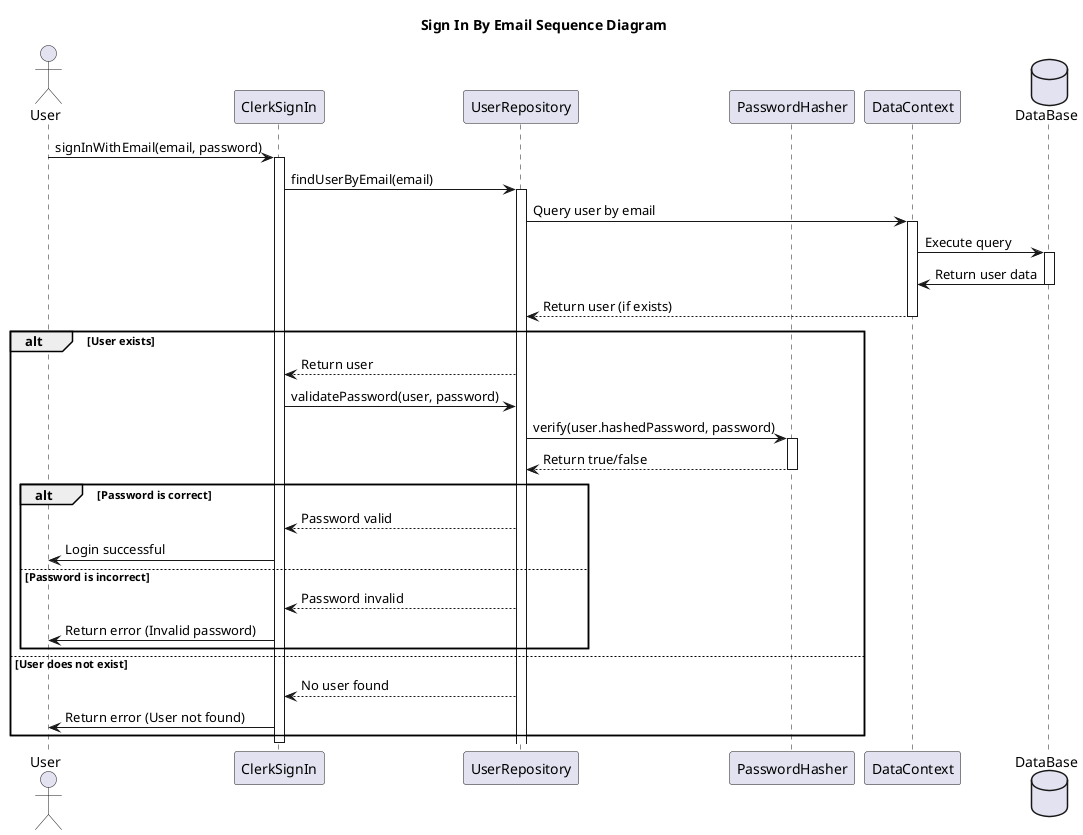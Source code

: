 @startuml SignInByEmailSequenceDiagram
skinparam classAttributeIconSize 0
Title Sign In By Email Sequence Diagram
'Character	Visibility
'-			private
'#			protected
'~			package private
'+			public

'Extension	<|--	Quan hệ mở rộng từ (là extends hoặc implements nhưng ko có annotations trong code)
'Composition	*--	 Quan hệ gắn kết chặt chẽ : part - of
'Aggregation	o--	Quan hệ liên kết giữa hai thực thể : use, has

' Include các file vào trong file để sử dụng'
    actor "User" as U
    participant "ClerkSignIn" as CS
    participant "UserRepository" as UR
    participant "PasswordHasher" as PH
    participant "DataContext" as DTCT
    database "DataBase" as DB

    U -> CS : signInWithEmail(email, password)
    activate CS
    CS -> UR : findUserByEmail(email)
    activate UR
    UR -> DTCT : Query user by email
    activate DTCT
    DTCT -> DB : Execute query 
    activate DB
    DB -> DTCT : Return user data
    deactivate DB
    DTCT --> UR : Return user (if exists)
    deactivate DTCT

    alt User exists
        UR --> CS : Return user
        CS -> UR : validatePassword(user, password)
        UR -> PH : verify(user.hashedPassword, password)
        activate PH
        PH --> UR : Return true/false
        deactivate PH
        alt Password is correct
            UR --> CS : Password valid
            CS -> U : Login successful
        else Password is incorrect
            UR --> CS : Password invalid
            CS -> U : Return error (Invalid password)
        end
    else User does not exist
        UR --> CS : No user found
        CS -> U : Return error (User not found)
    end
    deactivate CS

@enduml